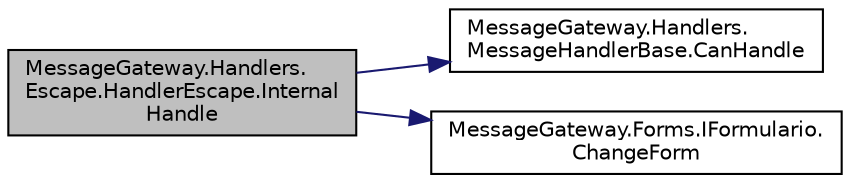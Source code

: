 digraph "MessageGateway.Handlers.Escape.HandlerEscape.InternalHandle"
{
 // INTERACTIVE_SVG=YES
 // LATEX_PDF_SIZE
  edge [fontname="Helvetica",fontsize="10",labelfontname="Helvetica",labelfontsize="10"];
  node [fontname="Helvetica",fontsize="10",shape=record];
  rankdir="LR";
  Node1 [label="MessageGateway.Handlers.\lEscape.HandlerEscape.Internal\lHandle",height=0.2,width=0.4,color="black", fillcolor="grey75", style="filled", fontcolor="black",tooltip="Internal Handle que revisa donde esta parado el user y devuelve al ultimo form generico/menu pricipal..."];
  Node1 -> Node2 [color="midnightblue",fontsize="10",style="solid",fontname="Helvetica"];
  Node2 [label="MessageGateway.Handlers.\lMessageHandlerBase.CanHandle",height=0.2,width=0.4,color="black", fillcolor="white", style="filled",URL="$classMessageGateway_1_1Handlers_1_1MessageHandlerBase.html#a2172b968fcb759fe4375cd2dfd96be0d",tooltip="Determina si se puede manejar la palabra (EN MINUSCULA) desde las palabras clave."];
  Node1 -> Node3 [color="midnightblue",fontsize="10",style="solid",fontname="Helvetica"];
  Node3 [label="MessageGateway.Forms.IFormulario.\lChangeForm",height=0.2,width=0.4,color="black", fillcolor="white", style="filled",URL="$interfaceMessageGateway_1_1Forms_1_1IFormulario.html#af719fd1f858d7ee2d94b86b16ec7399d",tooltip="Metodo que cambia el formulario donde esta parado el usuario."];
}
